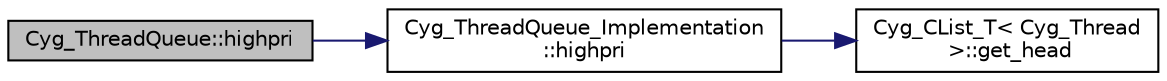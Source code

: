 digraph "Cyg_ThreadQueue::highpri"
{
  edge [fontname="Helvetica",fontsize="10",labelfontname="Helvetica",labelfontsize="10"];
  node [fontname="Helvetica",fontsize="10",shape=record];
  rankdir="LR";
  Node1 [label="Cyg_ThreadQueue::highpri",height=0.2,width=0.4,color="black", fillcolor="grey75", style="filled" fontcolor="black"];
  Node1 -> Node2 [color="midnightblue",fontsize="10",style="solid",fontname="Helvetica"];
  Node2 [label="Cyg_ThreadQueue_Implementation\l::highpri",height=0.2,width=0.4,color="black", fillcolor="white", style="filled",URL="$class_cyg___thread_queue___implementation.html#ad9f19a4c74b7eae5c107c6c8f5dae82d"];
  Node2 -> Node3 [color="midnightblue",fontsize="10",style="solid",fontname="Helvetica"];
  Node3 [label="Cyg_CList_T\< Cyg_Thread\l \>::get_head",height=0.2,width=0.4,color="black", fillcolor="white", style="filled",URL="$class_cyg___c_list___t.html#a8a550e09751307bcc988ffa2f0a03c36"];
}
